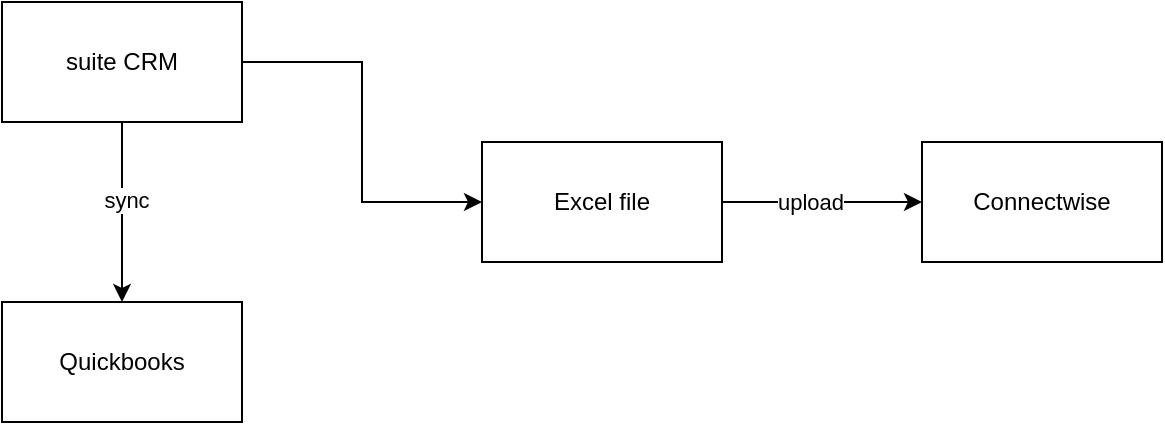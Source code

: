 <mxfile version="20.8.20" type="github" pages="2">
  <diagram id="zhPuj6izKf-El-VcQIsU" name="Page-1">
    <mxGraphModel dx="1290" dy="549" grid="1" gridSize="10" guides="1" tooltips="1" connect="1" arrows="1" fold="1" page="1" pageScale="1" pageWidth="850" pageHeight="1100" math="0" shadow="0">
      <root>
        <mxCell id="0" />
        <mxCell id="1" parent="0" />
        <mxCell id="lnYW6yoHgZj4JQKea9A1-5" style="edgeStyle=orthogonalEdgeStyle;rounded=0;orthogonalLoop=1;jettySize=auto;html=1;entryX=0;entryY=0.5;entryDx=0;entryDy=0;" parent="1" source="lnYW6yoHgZj4JQKea9A1-1" target="lnYW6yoHgZj4JQKea9A1-4" edge="1">
          <mxGeometry relative="1" as="geometry" />
        </mxCell>
        <mxCell id="lnYW6yoHgZj4JQKea9A1-7" style="edgeStyle=orthogonalEdgeStyle;rounded=0;orthogonalLoop=1;jettySize=auto;html=1;entryX=0.5;entryY=0;entryDx=0;entryDy=0;" parent="1" source="lnYW6yoHgZj4JQKea9A1-1" target="lnYW6yoHgZj4JQKea9A1-2" edge="1">
          <mxGeometry relative="1" as="geometry" />
        </mxCell>
        <mxCell id="lnYW6yoHgZj4JQKea9A1-8" value="sync" style="edgeLabel;html=1;align=center;verticalAlign=middle;resizable=0;points=[];" parent="lnYW6yoHgZj4JQKea9A1-7" vertex="1" connectable="0">
          <mxGeometry x="-0.147" y="2" relative="1" as="geometry">
            <mxPoint as="offset" />
          </mxGeometry>
        </mxCell>
        <mxCell id="lnYW6yoHgZj4JQKea9A1-1" value="suite CRM" style="rounded=0;whiteSpace=wrap;html=1;" parent="1" vertex="1">
          <mxGeometry x="170" y="160" width="120" height="60" as="geometry" />
        </mxCell>
        <mxCell id="lnYW6yoHgZj4JQKea9A1-2" value="Quickbooks" style="rounded=0;whiteSpace=wrap;html=1;" parent="1" vertex="1">
          <mxGeometry x="170" y="310" width="120" height="60" as="geometry" />
        </mxCell>
        <mxCell id="lnYW6yoHgZj4JQKea9A1-3" value="Connectwise" style="rounded=0;whiteSpace=wrap;html=1;" parent="1" vertex="1">
          <mxGeometry x="630" y="230" width="120" height="60" as="geometry" />
        </mxCell>
        <mxCell id="lnYW6yoHgZj4JQKea9A1-9" style="edgeStyle=orthogonalEdgeStyle;rounded=0;orthogonalLoop=1;jettySize=auto;html=1;entryX=0;entryY=0.5;entryDx=0;entryDy=0;" parent="1" source="lnYW6yoHgZj4JQKea9A1-4" target="lnYW6yoHgZj4JQKea9A1-3" edge="1">
          <mxGeometry relative="1" as="geometry" />
        </mxCell>
        <mxCell id="lnYW6yoHgZj4JQKea9A1-10" value="upload" style="edgeLabel;html=1;align=center;verticalAlign=middle;resizable=0;points=[];" parent="lnYW6yoHgZj4JQKea9A1-9" vertex="1" connectable="0">
          <mxGeometry x="0.233" y="1" relative="1" as="geometry">
            <mxPoint x="-18" y="1" as="offset" />
          </mxGeometry>
        </mxCell>
        <mxCell id="lnYW6yoHgZj4JQKea9A1-4" value="Excel file" style="rounded=0;whiteSpace=wrap;html=1;" parent="1" vertex="1">
          <mxGeometry x="410" y="230" width="120" height="60" as="geometry" />
        </mxCell>
      </root>
    </mxGraphModel>
  </diagram>
  <diagram id="FYVs-mCgX2ePvRQR7abV" name="Org Chart">
    <mxGraphModel dx="2693" dy="1884" grid="1" gridSize="10" guides="1" tooltips="1" connect="1" arrows="1" fold="1" page="1" pageScale="1" pageWidth="850" pageHeight="1100" math="0" shadow="0">
      <root>
        <mxCell id="0" />
        <mxCell id="1" parent="0" />
        <mxCell id="jdCF62me6mRUtdHBRK2F-1" value="CEO/Founder&lt;br&gt;Sridhar" style="rounded=0;whiteSpace=wrap;html=1;" parent="1" vertex="1">
          <mxGeometry x="340" y="40" width="110" height="40" as="geometry" />
        </mxCell>
        <mxCell id="jdCF62me6mRUtdHBRK2F-2" value="CSO/Partner&lt;br&gt;Arun" style="rounded=0;whiteSpace=wrap;html=1;" parent="1" vertex="1">
          <mxGeometry x="40" y="120" width="110" height="40" as="geometry" />
        </mxCell>
        <mxCell id="jdCF62me6mRUtdHBRK2F-7" style="edgeStyle=orthogonalEdgeStyle;rounded=0;orthogonalLoop=1;jettySize=auto;html=1;entryX=0.564;entryY=-0.025;entryDx=0;entryDy=0;entryPerimeter=0;" parent="1" source="jdCF62me6mRUtdHBRK2F-3" target="jdCF62me6mRUtdHBRK2F-5" edge="1">
          <mxGeometry relative="1" as="geometry" />
        </mxCell>
        <mxCell id="jdCF62me6mRUtdHBRK2F-8" style="edgeStyle=orthogonalEdgeStyle;rounded=0;orthogonalLoop=1;jettySize=auto;html=1;exitX=0.5;exitY=1;exitDx=0;exitDy=0;" parent="1" source="jdCF62me6mRUtdHBRK2F-3" target="jdCF62me6mRUtdHBRK2F-6" edge="1">
          <mxGeometry relative="1" as="geometry" />
        </mxCell>
        <mxCell id="jdCF62me6mRUtdHBRK2F-3" value="CRO&lt;br&gt;Kyle" style="rounded=0;whiteSpace=wrap;html=1;" parent="1" vertex="1">
          <mxGeometry x="1170" y="160" width="110" height="40" as="geometry" />
        </mxCell>
        <mxCell id="jdCF62me6mRUtdHBRK2F-5" value="Sales Manager - East&lt;br&gt;??" style="rounded=0;whiteSpace=wrap;html=1;" parent="1" vertex="1">
          <mxGeometry x="1050" y="240" width="140" height="40" as="geometry" />
        </mxCell>
        <mxCell id="jdCF62me6mRUtdHBRK2F-6" value="Head of Sales - India&lt;br style=&quot;border-color: var(--border-color);&quot;&gt;Hansraj" style="rounded=0;whiteSpace=wrap;html=1;" parent="1" vertex="1">
          <mxGeometry x="1420" y="240" width="130" height="40" as="geometry" />
        </mxCell>
        <mxCell id="_2zsdvVcME8JWid-AY3Q-1" value="Ibexlabs" style="rounded=0;whiteSpace=wrap;html=1;" vertex="1" parent="1">
          <mxGeometry x="340" y="-50" width="110" height="40" as="geometry" />
        </mxCell>
        <mxCell id="_2zsdvVcME8JWid-AY3Q-10" value="" style="endArrow=none;html=1;rounded=0;entryX=0.5;entryY=1;entryDx=0;entryDy=0;" edge="1" parent="1" source="jdCF62me6mRUtdHBRK2F-1" target="_2zsdvVcME8JWid-AY3Q-1">
          <mxGeometry width="50" height="50" relative="1" as="geometry">
            <mxPoint x="490" y="60" as="sourcePoint" />
            <mxPoint x="540" y="10" as="targetPoint" />
          </mxGeometry>
        </mxCell>
        <mxCell id="_2zsdvVcME8JWid-AY3Q-11" value="" style="endArrow=none;html=1;rounded=0;entryX=0.5;entryY=1;entryDx=0;entryDy=0;exitX=0.5;exitY=0;exitDx=0;exitDy=0;edgeStyle=orthogonalEdgeStyle;" edge="1" parent="1" source="jdCF62me6mRUtdHBRK2F-2" target="jdCF62me6mRUtdHBRK2F-1">
          <mxGeometry width="50" height="50" relative="1" as="geometry">
            <mxPoint x="350" y="150" as="sourcePoint" />
            <mxPoint x="400" y="100" as="targetPoint" />
          </mxGeometry>
        </mxCell>
        <mxCell id="_2zsdvVcME8JWid-AY3Q-13" value="" style="endArrow=none;html=1;rounded=0;entryX=0.5;entryY=1;entryDx=0;entryDy=0;exitX=0.5;exitY=0;exitDx=0;exitDy=0;edgeStyle=orthogonalEdgeStyle;" edge="1" parent="1" source="jdCF62me6mRUtdHBRK2F-3" target="jdCF62me6mRUtdHBRK2F-1">
          <mxGeometry width="50" height="50" relative="1" as="geometry">
            <mxPoint x="400" y="160" as="sourcePoint" />
            <mxPoint x="450" y="110" as="targetPoint" />
          </mxGeometry>
        </mxCell>
        <mxCell id="_2zsdvVcME8JWid-AY3Q-15" value="&lt;b&gt;Platform Team - DevOps&lt;/b&gt;" style="rounded=0;whiteSpace=wrap;html=1;verticalAlign=top;" vertex="1" parent="1">
          <mxGeometry x="-470" y="260" width="450" height="530" as="geometry" />
        </mxCell>
        <mxCell id="_2zsdvVcME8JWid-AY3Q-17" value="POD 2" style="rounded=0;whiteSpace=wrap;html=1;verticalAlign=top;" vertex="1" parent="1">
          <mxGeometry x="-230" y="355" width="170" height="185" as="geometry" />
        </mxCell>
        <mxCell id="_2zsdvVcME8JWid-AY3Q-93" style="edgeStyle=orthogonalEdgeStyle;rounded=0;orthogonalLoop=1;jettySize=auto;html=1;entryX=0;entryY=0.359;entryDx=0;entryDy=0;entryPerimeter=0;" edge="1" parent="1" source="_2zsdvVcME8JWid-AY3Q-18" target="_2zsdvVcME8JWid-AY3Q-42">
          <mxGeometry relative="1" as="geometry" />
        </mxCell>
        <mxCell id="_2zsdvVcME8JWid-AY3Q-95" style="edgeStyle=orthogonalEdgeStyle;rounded=0;orthogonalLoop=1;jettySize=auto;html=1;entryX=1;entryY=0.359;entryDx=0;entryDy=0;entryPerimeter=0;" edge="1" parent="1" source="_2zsdvVcME8JWid-AY3Q-18" target="_2zsdvVcME8JWid-AY3Q-15">
          <mxGeometry relative="1" as="geometry" />
        </mxCell>
        <mxCell id="_2zsdvVcME8JWid-AY3Q-18" value="PM - US&lt;br&gt;??&lt;br&gt;&lt;br&gt;PreSales Architect" style="rounded=0;whiteSpace=wrap;html=1;" vertex="1" parent="1">
          <mxGeometry x="50" y="403.62" width="90" height="92.75" as="geometry" />
        </mxCell>
        <mxCell id="_2zsdvVcME8JWid-AY3Q-19" value="Delivery Manager" style="rounded=0;whiteSpace=wrap;html=1;" vertex="1" parent="1">
          <mxGeometry x="-430" y="300" width="370" height="40" as="geometry" />
        </mxCell>
        <mxCell id="_2zsdvVcME8JWid-AY3Q-20" value="DevOps Lead&lt;br&gt;Santosh" style="rounded=0;whiteSpace=wrap;html=1;" vertex="1" parent="1">
          <mxGeometry x="-205" y="385" width="110" height="30" as="geometry" />
        </mxCell>
        <mxCell id="_2zsdvVcME8JWid-AY3Q-21" value="DevOps Engineer&lt;br&gt;Rajesh" style="rounded=0;whiteSpace=wrap;html=1;" vertex="1" parent="1">
          <mxGeometry x="-205" y="435" width="110" height="30" as="geometry" />
        </mxCell>
        <mxCell id="_2zsdvVcME8JWid-AY3Q-22" value="DevOps Engineer" style="rounded=0;whiteSpace=wrap;html=1;" vertex="1" parent="1">
          <mxGeometry x="-205" y="485" width="110" height="30" as="geometry" />
        </mxCell>
        <mxCell id="_2zsdvVcME8JWid-AY3Q-23" value="DevOps Lead&lt;br&gt;Malli" style="rounded=0;whiteSpace=wrap;html=1;" vertex="1" parent="1">
          <mxGeometry x="-205" y="385" width="110" height="30" as="geometry" />
        </mxCell>
        <mxCell id="_2zsdvVcME8JWid-AY3Q-24" value="DevOps Engineer&lt;br&gt;" style="rounded=0;whiteSpace=wrap;html=1;" vertex="1" parent="1">
          <mxGeometry x="-205" y="435" width="110" height="30" as="geometry" />
        </mxCell>
        <mxCell id="_2zsdvVcME8JWid-AY3Q-28" value="POD 3" style="rounded=0;whiteSpace=wrap;html=1;verticalAlign=top;" vertex="1" parent="1">
          <mxGeometry x="-430" y="570" width="170" height="190" as="geometry" />
        </mxCell>
        <mxCell id="_2zsdvVcME8JWid-AY3Q-29" value="DevOps Engineer" style="rounded=0;whiteSpace=wrap;html=1;" vertex="1" parent="1">
          <mxGeometry x="-405" y="700" width="110" height="30" as="geometry" />
        </mxCell>
        <mxCell id="_2zsdvVcME8JWid-AY3Q-30" value="DevOps Lead&lt;br&gt;Venu" style="rounded=0;whiteSpace=wrap;html=1;" vertex="1" parent="1">
          <mxGeometry x="-405" y="600" width="110" height="30" as="geometry" />
        </mxCell>
        <mxCell id="_2zsdvVcME8JWid-AY3Q-31" value="DevOps Engineer&lt;br&gt;" style="rounded=0;whiteSpace=wrap;html=1;" vertex="1" parent="1">
          <mxGeometry x="-405" y="650" width="110" height="30" as="geometry" />
        </mxCell>
        <mxCell id="_2zsdvVcME8JWid-AY3Q-33" value="POD 1" style="rounded=0;whiteSpace=wrap;html=1;verticalAlign=top;" vertex="1" parent="1">
          <mxGeometry x="-430" y="355" width="170" height="190" as="geometry" />
        </mxCell>
        <mxCell id="_2zsdvVcME8JWid-AY3Q-34" value="DevOps Engineer" style="rounded=0;whiteSpace=wrap;html=1;" vertex="1" parent="1">
          <mxGeometry x="-405" y="485" width="110" height="30" as="geometry" />
        </mxCell>
        <mxCell id="_2zsdvVcME8JWid-AY3Q-35" value="DevOps Lead&lt;br&gt;Santosh" style="rounded=0;whiteSpace=wrap;html=1;" vertex="1" parent="1">
          <mxGeometry x="-405" y="385" width="110" height="30" as="geometry" />
        </mxCell>
        <mxCell id="_2zsdvVcME8JWid-AY3Q-36" value="DevOps Engineer&lt;br&gt;Rajesh" style="rounded=0;whiteSpace=wrap;html=1;" vertex="1" parent="1">
          <mxGeometry x="-405" y="435" width="110" height="30" as="geometry" />
        </mxCell>
        <mxCell id="_2zsdvVcME8JWid-AY3Q-37" value="POD 4" style="rounded=0;whiteSpace=wrap;html=1;verticalAlign=top;" vertex="1" parent="1">
          <mxGeometry x="-230" y="570" width="170" height="190" as="geometry" />
        </mxCell>
        <mxCell id="_2zsdvVcME8JWid-AY3Q-38" value="DevOps Engineer" style="rounded=0;whiteSpace=wrap;html=1;" vertex="1" parent="1">
          <mxGeometry x="-205" y="700" width="110" height="30" as="geometry" />
        </mxCell>
        <mxCell id="_2zsdvVcME8JWid-AY3Q-39" value="DevOps Lead&lt;br&gt;Kiran" style="rounded=0;whiteSpace=wrap;html=1;" vertex="1" parent="1">
          <mxGeometry x="-205" y="600" width="110" height="30" as="geometry" />
        </mxCell>
        <mxCell id="_2zsdvVcME8JWid-AY3Q-40" value="DevOps Engineer&lt;br&gt;" style="rounded=0;whiteSpace=wrap;html=1;" vertex="1" parent="1">
          <mxGeometry x="-205" y="650" width="110" height="30" as="geometry" />
        </mxCell>
        <mxCell id="_2zsdvVcME8JWid-AY3Q-42" value="&lt;b&gt;Platform Team - Engineering&lt;/b&gt;" style="rounded=0;whiteSpace=wrap;html=1;verticalAlign=top;" vertex="1" parent="1">
          <mxGeometry x="220" y="260" width="400" height="530" as="geometry" />
        </mxCell>
        <mxCell id="_2zsdvVcME8JWid-AY3Q-45" value="Delivery Manager&lt;br&gt;Manjunath" style="rounded=0;whiteSpace=wrap;html=1;" vertex="1" parent="1">
          <mxGeometry x="260" y="300" width="310" height="40" as="geometry" />
        </mxCell>
        <mxCell id="_2zsdvVcME8JWid-AY3Q-57" value="Lead Backend Engineer&lt;br&gt;Shashank" style="rounded=0;whiteSpace=wrap;html=1;" vertex="1" parent="1">
          <mxGeometry x="247.5" y="367.25" width="155" height="30" as="geometry" />
        </mxCell>
        <mxCell id="_2zsdvVcME8JWid-AY3Q-58" value="Lead Front End Engineer&lt;br&gt;Aman" style="rounded=0;whiteSpace=wrap;html=1;" vertex="1" parent="1">
          <mxGeometry x="247.5" y="418.5" width="155" height="30" as="geometry" />
        </mxCell>
        <mxCell id="_2zsdvVcME8JWid-AY3Q-63" value="Lead Front End Engineer&lt;br&gt;Pooja" style="rounded=0;whiteSpace=wrap;html=1;" vertex="1" parent="1">
          <mxGeometry x="247.5" y="465" width="155" height="30" as="geometry" />
        </mxCell>
        <mxCell id="_2zsdvVcME8JWid-AY3Q-74" value="Lead QA Engineer" style="rounded=0;whiteSpace=wrap;html=1;" vertex="1" parent="1">
          <mxGeometry x="447.5" y="367.25" width="155" height="30" as="geometry" />
        </mxCell>
        <mxCell id="_2zsdvVcME8JWid-AY3Q-77" value="" style="endArrow=none;html=1;rounded=0;edgeStyle=orthogonalEdgeStyle;exitX=0.5;exitY=1;exitDx=0;exitDy=0;entryX=0.5;entryY=0;entryDx=0;entryDy=0;" edge="1" parent="1" source="jdCF62me6mRUtdHBRK2F-2" target="_2zsdvVcME8JWid-AY3Q-18">
          <mxGeometry width="50" height="50" relative="1" as="geometry">
            <mxPoint x="80" y="210" as="sourcePoint" />
            <mxPoint x="-20" y="250" as="targetPoint" />
          </mxGeometry>
        </mxCell>
        <mxCell id="_2zsdvVcME8JWid-AY3Q-78" value="" style="endArrow=none;html=1;rounded=0;exitX=0.5;exitY=0;exitDx=0;exitDy=0;entryX=0.5;entryY=1;entryDx=0;entryDy=0;edgeStyle=orthogonalEdgeStyle;" edge="1" parent="1" source="_2zsdvVcME8JWid-AY3Q-81" target="jdCF62me6mRUtdHBRK2F-1">
          <mxGeometry width="50" height="50" relative="1" as="geometry">
            <mxPoint x="745" y="100" as="sourcePoint" />
            <mxPoint x="795" y="50" as="targetPoint" />
          </mxGeometry>
        </mxCell>
        <mxCell id="_2zsdvVcME8JWid-AY3Q-80" value="Account Manager - US" style="rounded=0;whiteSpace=wrap;html=1;" vertex="1" parent="1">
          <mxGeometry x="880" y="457.25" width="150" height="40" as="geometry" />
        </mxCell>
        <mxCell id="_2zsdvVcME8JWid-AY3Q-81" value="Head of Marketing - US&lt;br&gt;??" style="rounded=0;whiteSpace=wrap;html=1;" vertex="1" parent="1">
          <mxGeometry x="830" y="160" width="170" height="40" as="geometry" />
        </mxCell>
        <mxCell id="_2zsdvVcME8JWid-AY3Q-83" style="edgeStyle=orthogonalEdgeStyle;rounded=0;orthogonalLoop=1;jettySize=auto;html=1;entryX=0.5;entryY=1;entryDx=0;entryDy=0;" edge="1" parent="1" source="_2zsdvVcME8JWid-AY3Q-82" target="_2zsdvVcME8JWid-AY3Q-81">
          <mxGeometry relative="1" as="geometry" />
        </mxCell>
        <mxCell id="_2zsdvVcME8JWid-AY3Q-82" value="Marketing Manager - India&lt;br&gt;Sonali" style="rounded=0;whiteSpace=wrap;html=1;" vertex="1" parent="1">
          <mxGeometry x="830" y="240" width="170" height="40" as="geometry" />
        </mxCell>
        <mxCell id="_2zsdvVcME8JWid-AY3Q-85" value="MSP" style="rounded=0;whiteSpace=wrap;html=1;" vertex="1" parent="1">
          <mxGeometry x="-350" y="820" width="890" height="50" as="geometry" />
        </mxCell>
        <mxCell id="_2zsdvVcME8JWid-AY3Q-86" value="Operations - US&lt;br&gt;??" style="rounded=0;whiteSpace=wrap;html=1;" vertex="1" parent="1">
          <mxGeometry x="670" y="160" width="130" height="40" as="geometry" />
        </mxCell>
        <mxCell id="_2zsdvVcME8JWid-AY3Q-87" value="HR - India&lt;br&gt;Pragna" style="rounded=0;whiteSpace=wrap;html=1;" vertex="1" parent="1">
          <mxGeometry x="520" y="160" width="120" height="40" as="geometry" />
        </mxCell>
        <mxCell id="_2zsdvVcME8JWid-AY3Q-88" value="" style="endArrow=none;html=1;rounded=0;entryX=0.5;entryY=1;entryDx=0;entryDy=0;exitX=0.5;exitY=0;exitDx=0;exitDy=0;edgeStyle=orthogonalEdgeStyle;" edge="1" parent="1" source="_2zsdvVcME8JWid-AY3Q-86" target="jdCF62me6mRUtdHBRK2F-1">
          <mxGeometry width="50" height="50" relative="1" as="geometry">
            <mxPoint x="670" y="80" as="sourcePoint" />
            <mxPoint x="670" y="280" as="targetPoint" />
          </mxGeometry>
        </mxCell>
        <mxCell id="_2zsdvVcME8JWid-AY3Q-90" value="" style="endArrow=none;html=1;rounded=0;exitX=0.5;exitY=0;exitDx=0;exitDy=0;entryX=0.5;entryY=1;entryDx=0;entryDy=0;edgeStyle=orthogonalEdgeStyle;" edge="1" parent="1" source="_2zsdvVcME8JWid-AY3Q-87" target="jdCF62me6mRUtdHBRK2F-1">
          <mxGeometry width="50" height="50" relative="1" as="geometry">
            <mxPoint x="520" y="110" as="sourcePoint" />
            <mxPoint x="570" y="60" as="targetPoint" />
          </mxGeometry>
        </mxCell>
        <mxCell id="_2zsdvVcME8JWid-AY3Q-97" style="edgeStyle=orthogonalEdgeStyle;rounded=0;orthogonalLoop=1;jettySize=auto;html=1;entryX=0;entryY=0.707;entryDx=0;entryDy=0;entryPerimeter=0;" edge="1" parent="1" source="_2zsdvVcME8JWid-AY3Q-96" target="_2zsdvVcME8JWid-AY3Q-42">
          <mxGeometry relative="1" as="geometry" />
        </mxCell>
        <mxCell id="_2zsdvVcME8JWid-AY3Q-98" style="edgeStyle=orthogonalEdgeStyle;rounded=0;orthogonalLoop=1;jettySize=auto;html=1;entryX=1;entryY=0.705;entryDx=0;entryDy=0;entryPerimeter=0;" edge="1" parent="1" source="_2zsdvVcME8JWid-AY3Q-96" target="_2zsdvVcME8JWid-AY3Q-15">
          <mxGeometry relative="1" as="geometry" />
        </mxCell>
        <mxCell id="_2zsdvVcME8JWid-AY3Q-96" value="PM - India&lt;br&gt;Vaishali&lt;br&gt;&lt;br&gt;AWS Architect" style="rounded=0;whiteSpace=wrap;html=1;" vertex="1" parent="1">
          <mxGeometry x="50" y="587.25" width="90" height="92.75" as="geometry" />
        </mxCell>
        <mxCell id="_2zsdvVcME8JWid-AY3Q-102" value="" style="endArrow=none;html=1;rounded=0;entryX=0.5;entryY=1;entryDx=0;entryDy=0;exitX=0.5;exitY=0;exitDx=0;exitDy=0;edgeStyle=orthogonalEdgeStyle;" edge="1" parent="1" source="_2zsdvVcME8JWid-AY3Q-15" target="jdCF62me6mRUtdHBRK2F-2">
          <mxGeometry width="50" height="50" relative="1" as="geometry">
            <mxPoint x="-90" y="210" as="sourcePoint" />
            <mxPoint x="-40" y="160" as="targetPoint" />
          </mxGeometry>
        </mxCell>
        <mxCell id="_2zsdvVcME8JWid-AY3Q-103" value="" style="endArrow=none;html=1;rounded=0;exitX=0.5;exitY=1;exitDx=0;exitDy=0;entryX=0.5;entryY=0;entryDx=0;entryDy=0;edgeStyle=orthogonalEdgeStyle;" edge="1" parent="1" source="jdCF62me6mRUtdHBRK2F-2" target="_2zsdvVcME8JWid-AY3Q-42">
          <mxGeometry width="50" height="50" relative="1" as="geometry">
            <mxPoint x="160" y="240" as="sourcePoint" />
            <mxPoint x="260" y="160" as="targetPoint" />
          </mxGeometry>
        </mxCell>
        <mxCell id="_2zsdvVcME8JWid-AY3Q-105" style="edgeStyle=orthogonalEdgeStyle;rounded=0;orthogonalLoop=1;jettySize=auto;html=1;exitX=0.5;exitY=1;exitDx=0;exitDy=0;" edge="1" parent="1" source="jdCF62me6mRUtdHBRK2F-3" target="_2zsdvVcME8JWid-AY3Q-104">
          <mxGeometry relative="1" as="geometry" />
        </mxCell>
        <mxCell id="_2zsdvVcME8JWid-AY3Q-104" value="Sales Manager - Central" style="rounded=0;whiteSpace=wrap;html=1;" vertex="1" parent="1">
          <mxGeometry x="1240" y="240" width="140" height="40" as="geometry" />
        </mxCell>
      </root>
    </mxGraphModel>
  </diagram>
</mxfile>
